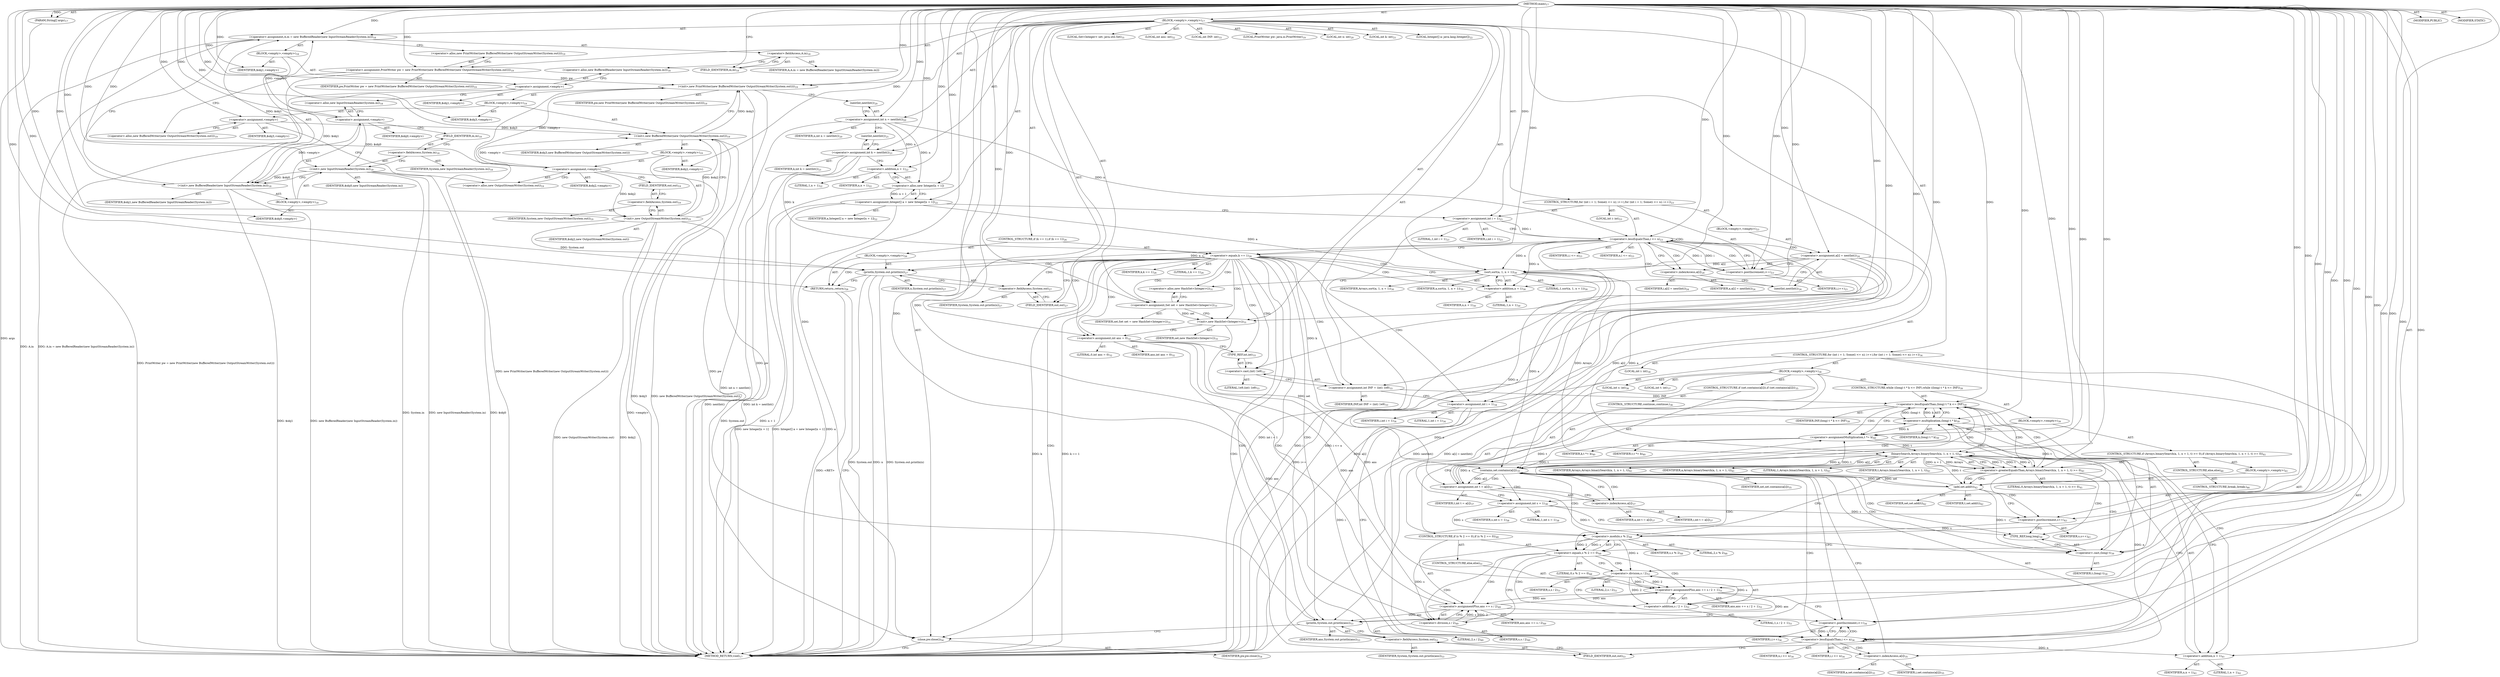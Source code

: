 digraph "main" {  
"25" [label = <(METHOD,main)<SUB>17</SUB>> ]
"26" [label = <(PARAM,String[] args)<SUB>17</SUB>> ]
"27" [label = <(BLOCK,&lt;empty&gt;,&lt;empty&gt;)<SUB>17</SUB>> ]
"28" [label = <(&lt;operator&gt;.assignment,A.in = new BufferedReader(new InputStreamReader(System.in)))<SUB>18</SUB>> ]
"29" [label = <(&lt;operator&gt;.fieldAccess,A.in)<SUB>18</SUB>> ]
"30" [label = <(IDENTIFIER,A,A.in = new BufferedReader(new InputStreamReader(System.in)))> ]
"31" [label = <(FIELD_IDENTIFIER,in,in)<SUB>18</SUB>> ]
"32" [label = <(BLOCK,&lt;empty&gt;,&lt;empty&gt;)<SUB>18</SUB>> ]
"33" [label = <(&lt;operator&gt;.assignment,&lt;empty&gt;)> ]
"34" [label = <(IDENTIFIER,$obj1,&lt;empty&gt;)> ]
"35" [label = <(&lt;operator&gt;.alloc,new BufferedReader(new InputStreamReader(System.in)))<SUB>18</SUB>> ]
"36" [label = <(&lt;init&gt;,new BufferedReader(new InputStreamReader(System.in)))<SUB>18</SUB>> ]
"37" [label = <(IDENTIFIER,$obj1,new BufferedReader(new InputStreamReader(System.in)))> ]
"38" [label = <(BLOCK,&lt;empty&gt;,&lt;empty&gt;)<SUB>18</SUB>> ]
"39" [label = <(&lt;operator&gt;.assignment,&lt;empty&gt;)> ]
"40" [label = <(IDENTIFIER,$obj0,&lt;empty&gt;)> ]
"41" [label = <(&lt;operator&gt;.alloc,new InputStreamReader(System.in))<SUB>18</SUB>> ]
"42" [label = <(&lt;init&gt;,new InputStreamReader(System.in))<SUB>18</SUB>> ]
"43" [label = <(IDENTIFIER,$obj0,new InputStreamReader(System.in))> ]
"44" [label = <(&lt;operator&gt;.fieldAccess,System.in)<SUB>18</SUB>> ]
"45" [label = <(IDENTIFIER,System,new InputStreamReader(System.in))<SUB>18</SUB>> ]
"46" [label = <(FIELD_IDENTIFIER,in,in)<SUB>18</SUB>> ]
"47" [label = <(IDENTIFIER,$obj0,&lt;empty&gt;)> ]
"48" [label = <(IDENTIFIER,$obj1,&lt;empty&gt;)> ]
"4" [label = <(LOCAL,PrintWriter pw: java.io.PrintWriter)<SUB>19</SUB>> ]
"49" [label = <(&lt;operator&gt;.assignment,PrintWriter pw = new PrintWriter(new BufferedWriter(new OutputStreamWriter(System.out))))<SUB>19</SUB>> ]
"50" [label = <(IDENTIFIER,pw,PrintWriter pw = new PrintWriter(new BufferedWriter(new OutputStreamWriter(System.out))))<SUB>19</SUB>> ]
"51" [label = <(&lt;operator&gt;.alloc,new PrintWriter(new BufferedWriter(new OutputStreamWriter(System.out))))<SUB>19</SUB>> ]
"52" [label = <(&lt;init&gt;,new PrintWriter(new BufferedWriter(new OutputStreamWriter(System.out))))<SUB>19</SUB>> ]
"3" [label = <(IDENTIFIER,pw,new PrintWriter(new BufferedWriter(new OutputStreamWriter(System.out))))<SUB>19</SUB>> ]
"53" [label = <(BLOCK,&lt;empty&gt;,&lt;empty&gt;)<SUB>19</SUB>> ]
"54" [label = <(&lt;operator&gt;.assignment,&lt;empty&gt;)> ]
"55" [label = <(IDENTIFIER,$obj3,&lt;empty&gt;)> ]
"56" [label = <(&lt;operator&gt;.alloc,new BufferedWriter(new OutputStreamWriter(System.out)))<SUB>19</SUB>> ]
"57" [label = <(&lt;init&gt;,new BufferedWriter(new OutputStreamWriter(System.out)))<SUB>19</SUB>> ]
"58" [label = <(IDENTIFIER,$obj3,new BufferedWriter(new OutputStreamWriter(System.out)))> ]
"59" [label = <(BLOCK,&lt;empty&gt;,&lt;empty&gt;)<SUB>19</SUB>> ]
"60" [label = <(&lt;operator&gt;.assignment,&lt;empty&gt;)> ]
"61" [label = <(IDENTIFIER,$obj2,&lt;empty&gt;)> ]
"62" [label = <(&lt;operator&gt;.alloc,new OutputStreamWriter(System.out))<SUB>19</SUB>> ]
"63" [label = <(&lt;init&gt;,new OutputStreamWriter(System.out))<SUB>19</SUB>> ]
"64" [label = <(IDENTIFIER,$obj2,new OutputStreamWriter(System.out))> ]
"65" [label = <(&lt;operator&gt;.fieldAccess,System.out)<SUB>19</SUB>> ]
"66" [label = <(IDENTIFIER,System,new OutputStreamWriter(System.out))<SUB>19</SUB>> ]
"67" [label = <(FIELD_IDENTIFIER,out,out)<SUB>19</SUB>> ]
"68" [label = <(IDENTIFIER,$obj2,&lt;empty&gt;)> ]
"69" [label = <(IDENTIFIER,$obj3,&lt;empty&gt;)> ]
"70" [label = <(LOCAL,int n: int)<SUB>20</SUB>> ]
"71" [label = <(&lt;operator&gt;.assignment,int n = nextInt())<SUB>20</SUB>> ]
"72" [label = <(IDENTIFIER,n,int n = nextInt())<SUB>20</SUB>> ]
"73" [label = <(nextInt,nextInt())<SUB>20</SUB>> ]
"74" [label = <(LOCAL,int k: int)<SUB>21</SUB>> ]
"75" [label = <(&lt;operator&gt;.assignment,int k = nextInt())<SUB>21</SUB>> ]
"76" [label = <(IDENTIFIER,k,int k = nextInt())<SUB>21</SUB>> ]
"77" [label = <(nextInt,nextInt())<SUB>21</SUB>> ]
"78" [label = <(LOCAL,Integer[] a: java.lang.Integer[])<SUB>22</SUB>> ]
"79" [label = <(&lt;operator&gt;.assignment,Integer[] a = new Integer[n + 1])<SUB>22</SUB>> ]
"80" [label = <(IDENTIFIER,a,Integer[] a = new Integer[n + 1])<SUB>22</SUB>> ]
"81" [label = <(&lt;operator&gt;.alloc,new Integer[n + 1])> ]
"82" [label = <(&lt;operator&gt;.addition,n + 1)<SUB>22</SUB>> ]
"83" [label = <(IDENTIFIER,n,n + 1)<SUB>22</SUB>> ]
"84" [label = <(LITERAL,1,n + 1)<SUB>22</SUB>> ]
"85" [label = <(CONTROL_STRUCTURE,for (int i = 1; Some(i &lt;= n); i++),for (int i = 1; Some(i &lt;= n); i++))<SUB>23</SUB>> ]
"86" [label = <(LOCAL,int i: int)<SUB>23</SUB>> ]
"87" [label = <(&lt;operator&gt;.assignment,int i = 1)<SUB>23</SUB>> ]
"88" [label = <(IDENTIFIER,i,int i = 1)<SUB>23</SUB>> ]
"89" [label = <(LITERAL,1,int i = 1)<SUB>23</SUB>> ]
"90" [label = <(&lt;operator&gt;.lessEqualsThan,i &lt;= n)<SUB>23</SUB>> ]
"91" [label = <(IDENTIFIER,i,i &lt;= n)<SUB>23</SUB>> ]
"92" [label = <(IDENTIFIER,n,i &lt;= n)<SUB>23</SUB>> ]
"93" [label = <(&lt;operator&gt;.postIncrement,i++)<SUB>23</SUB>> ]
"94" [label = <(IDENTIFIER,i,i++)<SUB>23</SUB>> ]
"95" [label = <(BLOCK,&lt;empty&gt;,&lt;empty&gt;)<SUB>23</SUB>> ]
"96" [label = <(&lt;operator&gt;.assignment,a[i] = nextInt())<SUB>24</SUB>> ]
"97" [label = <(&lt;operator&gt;.indexAccess,a[i])<SUB>24</SUB>> ]
"98" [label = <(IDENTIFIER,a,a[i] = nextInt())<SUB>24</SUB>> ]
"99" [label = <(IDENTIFIER,i,a[i] = nextInt())<SUB>24</SUB>> ]
"100" [label = <(nextInt,nextInt())<SUB>24</SUB>> ]
"101" [label = <(CONTROL_STRUCTURE,if (k == 1),if (k == 1))<SUB>26</SUB>> ]
"102" [label = <(&lt;operator&gt;.equals,k == 1)<SUB>26</SUB>> ]
"103" [label = <(IDENTIFIER,k,k == 1)<SUB>26</SUB>> ]
"104" [label = <(LITERAL,1,k == 1)<SUB>26</SUB>> ]
"105" [label = <(BLOCK,&lt;empty&gt;,&lt;empty&gt;)<SUB>26</SUB>> ]
"106" [label = <(println,System.out.println(n))<SUB>27</SUB>> ]
"107" [label = <(&lt;operator&gt;.fieldAccess,System.out)<SUB>27</SUB>> ]
"108" [label = <(IDENTIFIER,System,System.out.println(n))<SUB>27</SUB>> ]
"109" [label = <(FIELD_IDENTIFIER,out,out)<SUB>27</SUB>> ]
"110" [label = <(IDENTIFIER,n,System.out.println(n))<SUB>27</SUB>> ]
"111" [label = <(RETURN,return;,return;)<SUB>28</SUB>> ]
"112" [label = <(sort,sort(a, 1, n + 1))<SUB>30</SUB>> ]
"113" [label = <(IDENTIFIER,Arrays,sort(a, 1, n + 1))<SUB>30</SUB>> ]
"114" [label = <(IDENTIFIER,a,sort(a, 1, n + 1))<SUB>30</SUB>> ]
"115" [label = <(LITERAL,1,sort(a, 1, n + 1))<SUB>30</SUB>> ]
"116" [label = <(&lt;operator&gt;.addition,n + 1)<SUB>30</SUB>> ]
"117" [label = <(IDENTIFIER,n,n + 1)<SUB>30</SUB>> ]
"118" [label = <(LITERAL,1,n + 1)<SUB>30</SUB>> ]
"6" [label = <(LOCAL,Set&lt;Integer&gt; set: java.util.Set)<SUB>31</SUB>> ]
"119" [label = <(&lt;operator&gt;.assignment,Set set = new HashSet&lt;Integer&gt;())<SUB>31</SUB>> ]
"120" [label = <(IDENTIFIER,set,Set set = new HashSet&lt;Integer&gt;())<SUB>31</SUB>> ]
"121" [label = <(&lt;operator&gt;.alloc,new HashSet&lt;Integer&gt;())<SUB>31</SUB>> ]
"122" [label = <(&lt;init&gt;,new HashSet&lt;Integer&gt;())<SUB>31</SUB>> ]
"5" [label = <(IDENTIFIER,set,new HashSet&lt;Integer&gt;())<SUB>31</SUB>> ]
"123" [label = <(LOCAL,int ans: int)<SUB>32</SUB>> ]
"124" [label = <(&lt;operator&gt;.assignment,int ans = 0)<SUB>32</SUB>> ]
"125" [label = <(IDENTIFIER,ans,int ans = 0)<SUB>32</SUB>> ]
"126" [label = <(LITERAL,0,int ans = 0)<SUB>32</SUB>> ]
"127" [label = <(LOCAL,int INF: int)<SUB>33</SUB>> ]
"128" [label = <(&lt;operator&gt;.assignment,int INF = (int) 1e9)<SUB>33</SUB>> ]
"129" [label = <(IDENTIFIER,INF,int INF = (int) 1e9)<SUB>33</SUB>> ]
"130" [label = <(&lt;operator&gt;.cast,(int) 1e9)<SUB>33</SUB>> ]
"131" [label = <(TYPE_REF,int,int)<SUB>33</SUB>> ]
"132" [label = <(LITERAL,1e9,(int) 1e9)<SUB>33</SUB>> ]
"133" [label = <(CONTROL_STRUCTURE,for (int i = 1; Some(i &lt;= n); i++),for (int i = 1; Some(i &lt;= n); i++))<SUB>34</SUB>> ]
"134" [label = <(LOCAL,int i: int)<SUB>34</SUB>> ]
"135" [label = <(&lt;operator&gt;.assignment,int i = 1)<SUB>34</SUB>> ]
"136" [label = <(IDENTIFIER,i,int i = 1)<SUB>34</SUB>> ]
"137" [label = <(LITERAL,1,int i = 1)<SUB>34</SUB>> ]
"138" [label = <(&lt;operator&gt;.lessEqualsThan,i &lt;= n)<SUB>34</SUB>> ]
"139" [label = <(IDENTIFIER,i,i &lt;= n)<SUB>34</SUB>> ]
"140" [label = <(IDENTIFIER,n,i &lt;= n)<SUB>34</SUB>> ]
"141" [label = <(&lt;operator&gt;.postIncrement,i++)<SUB>34</SUB>> ]
"142" [label = <(IDENTIFIER,i,i++)<SUB>34</SUB>> ]
"143" [label = <(BLOCK,&lt;empty&gt;,&lt;empty&gt;)<SUB>34</SUB>> ]
"144" [label = <(CONTROL_STRUCTURE,if (set.contains(a[i])),if (set.contains(a[i])))<SUB>35</SUB>> ]
"145" [label = <(contains,set.contains(a[i]))<SUB>35</SUB>> ]
"146" [label = <(IDENTIFIER,set,set.contains(a[i]))<SUB>35</SUB>> ]
"147" [label = <(&lt;operator&gt;.indexAccess,a[i])<SUB>35</SUB>> ]
"148" [label = <(IDENTIFIER,a,set.contains(a[i]))<SUB>35</SUB>> ]
"149" [label = <(IDENTIFIER,i,set.contains(a[i]))<SUB>35</SUB>> ]
"150" [label = <(CONTROL_STRUCTURE,continue;,continue;)<SUB>36</SUB>> ]
"151" [label = <(LOCAL,int t: int)<SUB>37</SUB>> ]
"152" [label = <(&lt;operator&gt;.assignment,int t = a[i])<SUB>37</SUB>> ]
"153" [label = <(IDENTIFIER,t,int t = a[i])<SUB>37</SUB>> ]
"154" [label = <(&lt;operator&gt;.indexAccess,a[i])<SUB>37</SUB>> ]
"155" [label = <(IDENTIFIER,a,int t = a[i])<SUB>37</SUB>> ]
"156" [label = <(IDENTIFIER,i,int t = a[i])<SUB>37</SUB>> ]
"157" [label = <(LOCAL,int s: int)<SUB>38</SUB>> ]
"158" [label = <(&lt;operator&gt;.assignment,int s = 1)<SUB>38</SUB>> ]
"159" [label = <(IDENTIFIER,s,int s = 1)<SUB>38</SUB>> ]
"160" [label = <(LITERAL,1,int s = 1)<SUB>38</SUB>> ]
"161" [label = <(CONTROL_STRUCTURE,while ((long) t * k &lt;= INF),while ((long) t * k &lt;= INF))<SUB>39</SUB>> ]
"162" [label = <(&lt;operator&gt;.lessEqualsThan,(long) t * k &lt;= INF)<SUB>39</SUB>> ]
"163" [label = <(&lt;operator&gt;.multiplication,(long) t * k)<SUB>39</SUB>> ]
"164" [label = <(&lt;operator&gt;.cast,(long) t)<SUB>39</SUB>> ]
"165" [label = <(TYPE_REF,long,long)<SUB>39</SUB>> ]
"166" [label = <(IDENTIFIER,t,(long) t)<SUB>39</SUB>> ]
"167" [label = <(IDENTIFIER,k,(long) t * k)<SUB>39</SUB>> ]
"168" [label = <(IDENTIFIER,INF,(long) t * k &lt;= INF)<SUB>39</SUB>> ]
"169" [label = <(BLOCK,&lt;empty&gt;,&lt;empty&gt;)<SUB>39</SUB>> ]
"170" [label = <(&lt;operator&gt;.assignmentMultiplication,t *= k)<SUB>40</SUB>> ]
"171" [label = <(IDENTIFIER,t,t *= k)<SUB>40</SUB>> ]
"172" [label = <(IDENTIFIER,k,t *= k)<SUB>40</SUB>> ]
"173" [label = <(CONTROL_STRUCTURE,if (Arrays.binarySearch(a, 1, n + 1, t) &gt;= 0),if (Arrays.binarySearch(a, 1, n + 1, t) &gt;= 0))<SUB>41</SUB>> ]
"174" [label = <(&lt;operator&gt;.greaterEqualsThan,Arrays.binarySearch(a, 1, n + 1, t) &gt;= 0)<SUB>41</SUB>> ]
"175" [label = <(binarySearch,Arrays.binarySearch(a, 1, n + 1, t))<SUB>41</SUB>> ]
"176" [label = <(IDENTIFIER,Arrays,Arrays.binarySearch(a, 1, n + 1, t))<SUB>41</SUB>> ]
"177" [label = <(IDENTIFIER,a,Arrays.binarySearch(a, 1, n + 1, t))<SUB>41</SUB>> ]
"178" [label = <(LITERAL,1,Arrays.binarySearch(a, 1, n + 1, t))<SUB>41</SUB>> ]
"179" [label = <(&lt;operator&gt;.addition,n + 1)<SUB>41</SUB>> ]
"180" [label = <(IDENTIFIER,n,n + 1)<SUB>41</SUB>> ]
"181" [label = <(LITERAL,1,n + 1)<SUB>41</SUB>> ]
"182" [label = <(IDENTIFIER,t,Arrays.binarySearch(a, 1, n + 1, t))<SUB>41</SUB>> ]
"183" [label = <(LITERAL,0,Arrays.binarySearch(a, 1, n + 1, t) &gt;= 0)<SUB>41</SUB>> ]
"184" [label = <(BLOCK,&lt;empty&gt;,&lt;empty&gt;)<SUB>41</SUB>> ]
"185" [label = <(add,set.add(t))<SUB>42</SUB>> ]
"186" [label = <(IDENTIFIER,set,set.add(t))<SUB>42</SUB>> ]
"187" [label = <(IDENTIFIER,t,set.add(t))<SUB>42</SUB>> ]
"188" [label = <(&lt;operator&gt;.postIncrement,s++)<SUB>43</SUB>> ]
"189" [label = <(IDENTIFIER,s,s++)<SUB>43</SUB>> ]
"190" [label = <(CONTROL_STRUCTURE,else,else)<SUB>46</SUB>> ]
"191" [label = <(CONTROL_STRUCTURE,break;,break;)<SUB>46</SUB>> ]
"192" [label = <(CONTROL_STRUCTURE,if (s % 2 == 0),if (s % 2 == 0))<SUB>48</SUB>> ]
"193" [label = <(&lt;operator&gt;.equals,s % 2 == 0)<SUB>48</SUB>> ]
"194" [label = <(&lt;operator&gt;.modulo,s % 2)<SUB>48</SUB>> ]
"195" [label = <(IDENTIFIER,s,s % 2)<SUB>48</SUB>> ]
"196" [label = <(LITERAL,2,s % 2)<SUB>48</SUB>> ]
"197" [label = <(LITERAL,0,s % 2 == 0)<SUB>48</SUB>> ]
"198" [label = <(&lt;operator&gt;.assignmentPlus,ans += s / 2)<SUB>49</SUB>> ]
"199" [label = <(IDENTIFIER,ans,ans += s / 2)<SUB>49</SUB>> ]
"200" [label = <(&lt;operator&gt;.division,s / 2)<SUB>49</SUB>> ]
"201" [label = <(IDENTIFIER,s,s / 2)<SUB>49</SUB>> ]
"202" [label = <(LITERAL,2,s / 2)<SUB>49</SUB>> ]
"203" [label = <(CONTROL_STRUCTURE,else,else)<SUB>51</SUB>> ]
"204" [label = <(&lt;operator&gt;.assignmentPlus,ans += s / 2 + 1)<SUB>51</SUB>> ]
"205" [label = <(IDENTIFIER,ans,ans += s / 2 + 1)<SUB>51</SUB>> ]
"206" [label = <(&lt;operator&gt;.addition,s / 2 + 1)<SUB>51</SUB>> ]
"207" [label = <(&lt;operator&gt;.division,s / 2)<SUB>51</SUB>> ]
"208" [label = <(IDENTIFIER,s,s / 2)<SUB>51</SUB>> ]
"209" [label = <(LITERAL,2,s / 2)<SUB>51</SUB>> ]
"210" [label = <(LITERAL,1,s / 2 + 1)<SUB>51</SUB>> ]
"211" [label = <(println,System.out.println(ans))<SUB>53</SUB>> ]
"212" [label = <(&lt;operator&gt;.fieldAccess,System.out)<SUB>53</SUB>> ]
"213" [label = <(IDENTIFIER,System,System.out.println(ans))<SUB>53</SUB>> ]
"214" [label = <(FIELD_IDENTIFIER,out,out)<SUB>53</SUB>> ]
"215" [label = <(IDENTIFIER,ans,System.out.println(ans))<SUB>53</SUB>> ]
"216" [label = <(close,pw.close())<SUB>54</SUB>> ]
"217" [label = <(IDENTIFIER,pw,pw.close())<SUB>54</SUB>> ]
"218" [label = <(MODIFIER,PUBLIC)> ]
"219" [label = <(MODIFIER,STATIC)> ]
"220" [label = <(METHOD_RETURN,void)<SUB>17</SUB>> ]
  "25" -> "26"  [ label = "AST: "] 
  "25" -> "27"  [ label = "AST: "] 
  "25" -> "218"  [ label = "AST: "] 
  "25" -> "219"  [ label = "AST: "] 
  "25" -> "220"  [ label = "AST: "] 
  "27" -> "28"  [ label = "AST: "] 
  "27" -> "4"  [ label = "AST: "] 
  "27" -> "49"  [ label = "AST: "] 
  "27" -> "52"  [ label = "AST: "] 
  "27" -> "70"  [ label = "AST: "] 
  "27" -> "71"  [ label = "AST: "] 
  "27" -> "74"  [ label = "AST: "] 
  "27" -> "75"  [ label = "AST: "] 
  "27" -> "78"  [ label = "AST: "] 
  "27" -> "79"  [ label = "AST: "] 
  "27" -> "85"  [ label = "AST: "] 
  "27" -> "101"  [ label = "AST: "] 
  "27" -> "112"  [ label = "AST: "] 
  "27" -> "6"  [ label = "AST: "] 
  "27" -> "119"  [ label = "AST: "] 
  "27" -> "122"  [ label = "AST: "] 
  "27" -> "123"  [ label = "AST: "] 
  "27" -> "124"  [ label = "AST: "] 
  "27" -> "127"  [ label = "AST: "] 
  "27" -> "128"  [ label = "AST: "] 
  "27" -> "133"  [ label = "AST: "] 
  "27" -> "211"  [ label = "AST: "] 
  "27" -> "216"  [ label = "AST: "] 
  "28" -> "29"  [ label = "AST: "] 
  "28" -> "32"  [ label = "AST: "] 
  "29" -> "30"  [ label = "AST: "] 
  "29" -> "31"  [ label = "AST: "] 
  "32" -> "33"  [ label = "AST: "] 
  "32" -> "36"  [ label = "AST: "] 
  "32" -> "48"  [ label = "AST: "] 
  "33" -> "34"  [ label = "AST: "] 
  "33" -> "35"  [ label = "AST: "] 
  "36" -> "37"  [ label = "AST: "] 
  "36" -> "38"  [ label = "AST: "] 
  "38" -> "39"  [ label = "AST: "] 
  "38" -> "42"  [ label = "AST: "] 
  "38" -> "47"  [ label = "AST: "] 
  "39" -> "40"  [ label = "AST: "] 
  "39" -> "41"  [ label = "AST: "] 
  "42" -> "43"  [ label = "AST: "] 
  "42" -> "44"  [ label = "AST: "] 
  "44" -> "45"  [ label = "AST: "] 
  "44" -> "46"  [ label = "AST: "] 
  "49" -> "50"  [ label = "AST: "] 
  "49" -> "51"  [ label = "AST: "] 
  "52" -> "3"  [ label = "AST: "] 
  "52" -> "53"  [ label = "AST: "] 
  "53" -> "54"  [ label = "AST: "] 
  "53" -> "57"  [ label = "AST: "] 
  "53" -> "69"  [ label = "AST: "] 
  "54" -> "55"  [ label = "AST: "] 
  "54" -> "56"  [ label = "AST: "] 
  "57" -> "58"  [ label = "AST: "] 
  "57" -> "59"  [ label = "AST: "] 
  "59" -> "60"  [ label = "AST: "] 
  "59" -> "63"  [ label = "AST: "] 
  "59" -> "68"  [ label = "AST: "] 
  "60" -> "61"  [ label = "AST: "] 
  "60" -> "62"  [ label = "AST: "] 
  "63" -> "64"  [ label = "AST: "] 
  "63" -> "65"  [ label = "AST: "] 
  "65" -> "66"  [ label = "AST: "] 
  "65" -> "67"  [ label = "AST: "] 
  "71" -> "72"  [ label = "AST: "] 
  "71" -> "73"  [ label = "AST: "] 
  "75" -> "76"  [ label = "AST: "] 
  "75" -> "77"  [ label = "AST: "] 
  "79" -> "80"  [ label = "AST: "] 
  "79" -> "81"  [ label = "AST: "] 
  "81" -> "82"  [ label = "AST: "] 
  "82" -> "83"  [ label = "AST: "] 
  "82" -> "84"  [ label = "AST: "] 
  "85" -> "86"  [ label = "AST: "] 
  "85" -> "87"  [ label = "AST: "] 
  "85" -> "90"  [ label = "AST: "] 
  "85" -> "93"  [ label = "AST: "] 
  "85" -> "95"  [ label = "AST: "] 
  "87" -> "88"  [ label = "AST: "] 
  "87" -> "89"  [ label = "AST: "] 
  "90" -> "91"  [ label = "AST: "] 
  "90" -> "92"  [ label = "AST: "] 
  "93" -> "94"  [ label = "AST: "] 
  "95" -> "96"  [ label = "AST: "] 
  "96" -> "97"  [ label = "AST: "] 
  "96" -> "100"  [ label = "AST: "] 
  "97" -> "98"  [ label = "AST: "] 
  "97" -> "99"  [ label = "AST: "] 
  "101" -> "102"  [ label = "AST: "] 
  "101" -> "105"  [ label = "AST: "] 
  "102" -> "103"  [ label = "AST: "] 
  "102" -> "104"  [ label = "AST: "] 
  "105" -> "106"  [ label = "AST: "] 
  "105" -> "111"  [ label = "AST: "] 
  "106" -> "107"  [ label = "AST: "] 
  "106" -> "110"  [ label = "AST: "] 
  "107" -> "108"  [ label = "AST: "] 
  "107" -> "109"  [ label = "AST: "] 
  "112" -> "113"  [ label = "AST: "] 
  "112" -> "114"  [ label = "AST: "] 
  "112" -> "115"  [ label = "AST: "] 
  "112" -> "116"  [ label = "AST: "] 
  "116" -> "117"  [ label = "AST: "] 
  "116" -> "118"  [ label = "AST: "] 
  "119" -> "120"  [ label = "AST: "] 
  "119" -> "121"  [ label = "AST: "] 
  "122" -> "5"  [ label = "AST: "] 
  "124" -> "125"  [ label = "AST: "] 
  "124" -> "126"  [ label = "AST: "] 
  "128" -> "129"  [ label = "AST: "] 
  "128" -> "130"  [ label = "AST: "] 
  "130" -> "131"  [ label = "AST: "] 
  "130" -> "132"  [ label = "AST: "] 
  "133" -> "134"  [ label = "AST: "] 
  "133" -> "135"  [ label = "AST: "] 
  "133" -> "138"  [ label = "AST: "] 
  "133" -> "141"  [ label = "AST: "] 
  "133" -> "143"  [ label = "AST: "] 
  "135" -> "136"  [ label = "AST: "] 
  "135" -> "137"  [ label = "AST: "] 
  "138" -> "139"  [ label = "AST: "] 
  "138" -> "140"  [ label = "AST: "] 
  "141" -> "142"  [ label = "AST: "] 
  "143" -> "144"  [ label = "AST: "] 
  "143" -> "151"  [ label = "AST: "] 
  "143" -> "152"  [ label = "AST: "] 
  "143" -> "157"  [ label = "AST: "] 
  "143" -> "158"  [ label = "AST: "] 
  "143" -> "161"  [ label = "AST: "] 
  "143" -> "192"  [ label = "AST: "] 
  "144" -> "145"  [ label = "AST: "] 
  "144" -> "150"  [ label = "AST: "] 
  "145" -> "146"  [ label = "AST: "] 
  "145" -> "147"  [ label = "AST: "] 
  "147" -> "148"  [ label = "AST: "] 
  "147" -> "149"  [ label = "AST: "] 
  "152" -> "153"  [ label = "AST: "] 
  "152" -> "154"  [ label = "AST: "] 
  "154" -> "155"  [ label = "AST: "] 
  "154" -> "156"  [ label = "AST: "] 
  "158" -> "159"  [ label = "AST: "] 
  "158" -> "160"  [ label = "AST: "] 
  "161" -> "162"  [ label = "AST: "] 
  "161" -> "169"  [ label = "AST: "] 
  "162" -> "163"  [ label = "AST: "] 
  "162" -> "168"  [ label = "AST: "] 
  "163" -> "164"  [ label = "AST: "] 
  "163" -> "167"  [ label = "AST: "] 
  "164" -> "165"  [ label = "AST: "] 
  "164" -> "166"  [ label = "AST: "] 
  "169" -> "170"  [ label = "AST: "] 
  "169" -> "173"  [ label = "AST: "] 
  "170" -> "171"  [ label = "AST: "] 
  "170" -> "172"  [ label = "AST: "] 
  "173" -> "174"  [ label = "AST: "] 
  "173" -> "184"  [ label = "AST: "] 
  "173" -> "190"  [ label = "AST: "] 
  "174" -> "175"  [ label = "AST: "] 
  "174" -> "183"  [ label = "AST: "] 
  "175" -> "176"  [ label = "AST: "] 
  "175" -> "177"  [ label = "AST: "] 
  "175" -> "178"  [ label = "AST: "] 
  "175" -> "179"  [ label = "AST: "] 
  "175" -> "182"  [ label = "AST: "] 
  "179" -> "180"  [ label = "AST: "] 
  "179" -> "181"  [ label = "AST: "] 
  "184" -> "185"  [ label = "AST: "] 
  "184" -> "188"  [ label = "AST: "] 
  "185" -> "186"  [ label = "AST: "] 
  "185" -> "187"  [ label = "AST: "] 
  "188" -> "189"  [ label = "AST: "] 
  "190" -> "191"  [ label = "AST: "] 
  "192" -> "193"  [ label = "AST: "] 
  "192" -> "198"  [ label = "AST: "] 
  "192" -> "203"  [ label = "AST: "] 
  "193" -> "194"  [ label = "AST: "] 
  "193" -> "197"  [ label = "AST: "] 
  "194" -> "195"  [ label = "AST: "] 
  "194" -> "196"  [ label = "AST: "] 
  "198" -> "199"  [ label = "AST: "] 
  "198" -> "200"  [ label = "AST: "] 
  "200" -> "201"  [ label = "AST: "] 
  "200" -> "202"  [ label = "AST: "] 
  "203" -> "204"  [ label = "AST: "] 
  "204" -> "205"  [ label = "AST: "] 
  "204" -> "206"  [ label = "AST: "] 
  "206" -> "207"  [ label = "AST: "] 
  "206" -> "210"  [ label = "AST: "] 
  "207" -> "208"  [ label = "AST: "] 
  "207" -> "209"  [ label = "AST: "] 
  "211" -> "212"  [ label = "AST: "] 
  "211" -> "215"  [ label = "AST: "] 
  "212" -> "213"  [ label = "AST: "] 
  "212" -> "214"  [ label = "AST: "] 
  "216" -> "217"  [ label = "AST: "] 
  "28" -> "51"  [ label = "CFG: "] 
  "49" -> "56"  [ label = "CFG: "] 
  "52" -> "73"  [ label = "CFG: "] 
  "71" -> "77"  [ label = "CFG: "] 
  "75" -> "82"  [ label = "CFG: "] 
  "79" -> "87"  [ label = "CFG: "] 
  "112" -> "121"  [ label = "CFG: "] 
  "119" -> "122"  [ label = "CFG: "] 
  "122" -> "124"  [ label = "CFG: "] 
  "124" -> "131"  [ label = "CFG: "] 
  "128" -> "135"  [ label = "CFG: "] 
  "211" -> "216"  [ label = "CFG: "] 
  "216" -> "220"  [ label = "CFG: "] 
  "29" -> "35"  [ label = "CFG: "] 
  "51" -> "49"  [ label = "CFG: "] 
  "73" -> "71"  [ label = "CFG: "] 
  "77" -> "75"  [ label = "CFG: "] 
  "81" -> "79"  [ label = "CFG: "] 
  "87" -> "90"  [ label = "CFG: "] 
  "90" -> "97"  [ label = "CFG: "] 
  "90" -> "102"  [ label = "CFG: "] 
  "93" -> "90"  [ label = "CFG: "] 
  "102" -> "109"  [ label = "CFG: "] 
  "102" -> "116"  [ label = "CFG: "] 
  "116" -> "112"  [ label = "CFG: "] 
  "121" -> "119"  [ label = "CFG: "] 
  "130" -> "128"  [ label = "CFG: "] 
  "135" -> "138"  [ label = "CFG: "] 
  "138" -> "147"  [ label = "CFG: "] 
  "138" -> "214"  [ label = "CFG: "] 
  "141" -> "138"  [ label = "CFG: "] 
  "212" -> "211"  [ label = "CFG: "] 
  "31" -> "29"  [ label = "CFG: "] 
  "33" -> "41"  [ label = "CFG: "] 
  "36" -> "28"  [ label = "CFG: "] 
  "54" -> "62"  [ label = "CFG: "] 
  "57" -> "52"  [ label = "CFG: "] 
  "82" -> "81"  [ label = "CFG: "] 
  "96" -> "93"  [ label = "CFG: "] 
  "106" -> "111"  [ label = "CFG: "] 
  "111" -> "220"  [ label = "CFG: "] 
  "131" -> "130"  [ label = "CFG: "] 
  "152" -> "158"  [ label = "CFG: "] 
  "158" -> "165"  [ label = "CFG: "] 
  "214" -> "212"  [ label = "CFG: "] 
  "35" -> "33"  [ label = "CFG: "] 
  "56" -> "54"  [ label = "CFG: "] 
  "97" -> "100"  [ label = "CFG: "] 
  "100" -> "96"  [ label = "CFG: "] 
  "107" -> "106"  [ label = "CFG: "] 
  "145" -> "141"  [ label = "CFG: "] 
  "145" -> "154"  [ label = "CFG: "] 
  "154" -> "152"  [ label = "CFG: "] 
  "162" -> "170"  [ label = "CFG: "] 
  "162" -> "194"  [ label = "CFG: "] 
  "193" -> "200"  [ label = "CFG: "] 
  "193" -> "207"  [ label = "CFG: "] 
  "198" -> "141"  [ label = "CFG: "] 
  "39" -> "46"  [ label = "CFG: "] 
  "42" -> "36"  [ label = "CFG: "] 
  "60" -> "67"  [ label = "CFG: "] 
  "63" -> "57"  [ label = "CFG: "] 
  "109" -> "107"  [ label = "CFG: "] 
  "147" -> "145"  [ label = "CFG: "] 
  "163" -> "162"  [ label = "CFG: "] 
  "170" -> "179"  [ label = "CFG: "] 
  "194" -> "193"  [ label = "CFG: "] 
  "200" -> "198"  [ label = "CFG: "] 
  "204" -> "141"  [ label = "CFG: "] 
  "41" -> "39"  [ label = "CFG: "] 
  "44" -> "42"  [ label = "CFG: "] 
  "62" -> "60"  [ label = "CFG: "] 
  "65" -> "63"  [ label = "CFG: "] 
  "164" -> "163"  [ label = "CFG: "] 
  "174" -> "185"  [ label = "CFG: "] 
  "174" -> "194"  [ label = "CFG: "] 
  "206" -> "204"  [ label = "CFG: "] 
  "46" -> "44"  [ label = "CFG: "] 
  "67" -> "65"  [ label = "CFG: "] 
  "165" -> "164"  [ label = "CFG: "] 
  "175" -> "174"  [ label = "CFG: "] 
  "185" -> "188"  [ label = "CFG: "] 
  "188" -> "165"  [ label = "CFG: "] 
  "207" -> "206"  [ label = "CFG: "] 
  "179" -> "175"  [ label = "CFG: "] 
  "25" -> "31"  [ label = "CFG: "] 
  "111" -> "220"  [ label = "DDG: &lt;RET&gt;"] 
  "26" -> "220"  [ label = "DDG: args"] 
  "28" -> "220"  [ label = "DDG: A.in"] 
  "36" -> "220"  [ label = "DDG: $obj1"] 
  "42" -> "220"  [ label = "DDG: $obj0"] 
  "42" -> "220"  [ label = "DDG: System.in"] 
  "42" -> "220"  [ label = "DDG: new InputStreamReader(System.in)"] 
  "36" -> "220"  [ label = "DDG: new BufferedReader(new InputStreamReader(System.in))"] 
  "28" -> "220"  [ label = "DDG: A.in = new BufferedReader(new InputStreamReader(System.in))"] 
  "49" -> "220"  [ label = "DDG: PrintWriter pw = new PrintWriter(new BufferedWriter(new OutputStreamWriter(System.out)))"] 
  "52" -> "220"  [ label = "DDG: pw"] 
  "57" -> "220"  [ label = "DDG: $obj3"] 
  "60" -> "220"  [ label = "DDG: &lt;empty&gt;"] 
  "63" -> "220"  [ label = "DDG: $obj2"] 
  "63" -> "220"  [ label = "DDG: new OutputStreamWriter(System.out)"] 
  "57" -> "220"  [ label = "DDG: new BufferedWriter(new OutputStreamWriter(System.out))"] 
  "52" -> "220"  [ label = "DDG: new PrintWriter(new BufferedWriter(new OutputStreamWriter(System.out)))"] 
  "71" -> "220"  [ label = "DDG: int n = nextInt()"] 
  "75" -> "220"  [ label = "DDG: nextInt()"] 
  "75" -> "220"  [ label = "DDG: int k = nextInt()"] 
  "79" -> "220"  [ label = "DDG: a"] 
  "81" -> "220"  [ label = "DDG: n + 1"] 
  "79" -> "220"  [ label = "DDG: new Integer[n + 1]"] 
  "79" -> "220"  [ label = "DDG: Integer[] a = new Integer[n + 1]"] 
  "87" -> "220"  [ label = "DDG: int i = 1"] 
  "90" -> "220"  [ label = "DDG: i"] 
  "90" -> "220"  [ label = "DDG: i &lt;= n"] 
  "102" -> "220"  [ label = "DDG: k"] 
  "102" -> "220"  [ label = "DDG: k == 1"] 
  "106" -> "220"  [ label = "DDG: System.out"] 
  "106" -> "220"  [ label = "DDG: n"] 
  "106" -> "220"  [ label = "DDG: System.out.println(n)"] 
  "96" -> "220"  [ label = "DDG: a[i]"] 
  "96" -> "220"  [ label = "DDG: nextInt()"] 
  "96" -> "220"  [ label = "DDG: a[i] = nextInt()"] 
  "93" -> "220"  [ label = "DDG: i++"] 
  "25" -> "26"  [ label = "DDG: "] 
  "39" -> "28"  [ label = "DDG: &lt;empty&gt;"] 
  "36" -> "28"  [ label = "DDG: $obj1"] 
  "25" -> "28"  [ label = "DDG: "] 
  "25" -> "49"  [ label = "DDG: "] 
  "25" -> "71"  [ label = "DDG: "] 
  "25" -> "75"  [ label = "DDG: "] 
  "81" -> "79"  [ label = "DDG: n + 1"] 
  "25" -> "119"  [ label = "DDG: "] 
  "25" -> "124"  [ label = "DDG: "] 
  "25" -> "128"  [ label = "DDG: "] 
  "49" -> "52"  [ label = "DDG: pw"] 
  "25" -> "52"  [ label = "DDG: "] 
  "60" -> "52"  [ label = "DDG: &lt;empty&gt;"] 
  "57" -> "52"  [ label = "DDG: $obj3"] 
  "25" -> "87"  [ label = "DDG: "] 
  "25" -> "112"  [ label = "DDG: "] 
  "79" -> "112"  [ label = "DDG: a"] 
  "96" -> "112"  [ label = "DDG: a[i]"] 
  "90" -> "112"  [ label = "DDG: n"] 
  "119" -> "122"  [ label = "DDG: set"] 
  "25" -> "122"  [ label = "DDG: "] 
  "25" -> "135"  [ label = "DDG: "] 
  "63" -> "211"  [ label = "DDG: System.out"] 
  "124" -> "211"  [ label = "DDG: ans"] 
  "204" -> "211"  [ label = "DDG: ans"] 
  "198" -> "211"  [ label = "DDG: ans"] 
  "25" -> "211"  [ label = "DDG: "] 
  "52" -> "216"  [ label = "DDG: pw"] 
  "25" -> "216"  [ label = "DDG: "] 
  "25" -> "33"  [ label = "DDG: "] 
  "25" -> "48"  [ label = "DDG: "] 
  "25" -> "54"  [ label = "DDG: "] 
  "25" -> "69"  [ label = "DDG: "] 
  "71" -> "81"  [ label = "DDG: n"] 
  "25" -> "81"  [ label = "DDG: "] 
  "87" -> "90"  [ label = "DDG: i"] 
  "93" -> "90"  [ label = "DDG: i"] 
  "25" -> "90"  [ label = "DDG: "] 
  "71" -> "90"  [ label = "DDG: n"] 
  "90" -> "93"  [ label = "DDG: i"] 
  "25" -> "93"  [ label = "DDG: "] 
  "25" -> "96"  [ label = "DDG: "] 
  "75" -> "102"  [ label = "DDG: k"] 
  "25" -> "102"  [ label = "DDG: "] 
  "25" -> "111"  [ label = "DDG: "] 
  "90" -> "116"  [ label = "DDG: n"] 
  "25" -> "116"  [ label = "DDG: "] 
  "25" -> "130"  [ label = "DDG: "] 
  "135" -> "138"  [ label = "DDG: i"] 
  "141" -> "138"  [ label = "DDG: i"] 
  "25" -> "138"  [ label = "DDG: "] 
  "90" -> "138"  [ label = "DDG: n"] 
  "138" -> "141"  [ label = "DDG: i"] 
  "25" -> "141"  [ label = "DDG: "] 
  "112" -> "152"  [ label = "DDG: a"] 
  "145" -> "152"  [ label = "DDG: a[i]"] 
  "175" -> "152"  [ label = "DDG: a"] 
  "25" -> "158"  [ label = "DDG: "] 
  "33" -> "36"  [ label = "DDG: $obj1"] 
  "25" -> "36"  [ label = "DDG: "] 
  "39" -> "36"  [ label = "DDG: &lt;empty&gt;"] 
  "42" -> "36"  [ label = "DDG: $obj0"] 
  "54" -> "57"  [ label = "DDG: $obj3"] 
  "25" -> "57"  [ label = "DDG: "] 
  "60" -> "57"  [ label = "DDG: &lt;empty&gt;"] 
  "63" -> "57"  [ label = "DDG: $obj2"] 
  "71" -> "82"  [ label = "DDG: n"] 
  "25" -> "82"  [ label = "DDG: "] 
  "63" -> "106"  [ label = "DDG: System.out"] 
  "90" -> "106"  [ label = "DDG: n"] 
  "25" -> "106"  [ label = "DDG: "] 
  "200" -> "198"  [ label = "DDG: s"] 
  "200" -> "198"  [ label = "DDG: 2"] 
  "25" -> "39"  [ label = "DDG: "] 
  "25" -> "47"  [ label = "DDG: "] 
  "25" -> "60"  [ label = "DDG: "] 
  "25" -> "68"  [ label = "DDG: "] 
  "122" -> "145"  [ label = "DDG: set"] 
  "185" -> "145"  [ label = "DDG: set"] 
  "25" -> "145"  [ label = "DDG: "] 
  "112" -> "145"  [ label = "DDG: a"] 
  "175" -> "145"  [ label = "DDG: a"] 
  "96" -> "145"  [ label = "DDG: a[i]"] 
  "163" -> "162"  [ label = "DDG: (long) t"] 
  "163" -> "162"  [ label = "DDG: k"] 
  "128" -> "162"  [ label = "DDG: INF"] 
  "25" -> "162"  [ label = "DDG: "] 
  "163" -> "170"  [ label = "DDG: k"] 
  "25" -> "170"  [ label = "DDG: "] 
  "194" -> "193"  [ label = "DDG: s"] 
  "194" -> "193"  [ label = "DDG: 2"] 
  "25" -> "193"  [ label = "DDG: "] 
  "124" -> "198"  [ label = "DDG: ans"] 
  "204" -> "198"  [ label = "DDG: ans"] 
  "25" -> "198"  [ label = "DDG: "] 
  "207" -> "204"  [ label = "DDG: s"] 
  "207" -> "204"  [ label = "DDG: 2"] 
  "25" -> "204"  [ label = "DDG: "] 
  "39" -> "42"  [ label = "DDG: $obj0"] 
  "25" -> "42"  [ label = "DDG: "] 
  "60" -> "63"  [ label = "DDG: $obj2"] 
  "25" -> "63"  [ label = "DDG: "] 
  "25" -> "163"  [ label = "DDG: "] 
  "152" -> "163"  [ label = "DDG: t"] 
  "185" -> "163"  [ label = "DDG: t"] 
  "102" -> "163"  [ label = "DDG: k"] 
  "152" -> "170"  [ label = "DDG: t"] 
  "185" -> "170"  [ label = "DDG: t"] 
  "158" -> "194"  [ label = "DDG: s"] 
  "188" -> "194"  [ label = "DDG: s"] 
  "25" -> "194"  [ label = "DDG: "] 
  "194" -> "200"  [ label = "DDG: s"] 
  "25" -> "200"  [ label = "DDG: "] 
  "124" -> "204"  [ label = "DDG: ans"] 
  "198" -> "204"  [ label = "DDG: ans"] 
  "25" -> "164"  [ label = "DDG: "] 
  "152" -> "164"  [ label = "DDG: t"] 
  "185" -> "164"  [ label = "DDG: t"] 
  "175" -> "174"  [ label = "DDG: 1"] 
  "175" -> "174"  [ label = "DDG: Arrays"] 
  "175" -> "174"  [ label = "DDG: t"] 
  "175" -> "174"  [ label = "DDG: a"] 
  "175" -> "174"  [ label = "DDG: n + 1"] 
  "25" -> "174"  [ label = "DDG: "] 
  "207" -> "206"  [ label = "DDG: s"] 
  "207" -> "206"  [ label = "DDG: 2"] 
  "25" -> "206"  [ label = "DDG: "] 
  "112" -> "175"  [ label = "DDG: Arrays"] 
  "25" -> "175"  [ label = "DDG: "] 
  "112" -> "175"  [ label = "DDG: a"] 
  "145" -> "175"  [ label = "DDG: a[i]"] 
  "138" -> "175"  [ label = "DDG: n"] 
  "170" -> "175"  [ label = "DDG: t"] 
  "145" -> "185"  [ label = "DDG: set"] 
  "25" -> "185"  [ label = "DDG: "] 
  "175" -> "185"  [ label = "DDG: t"] 
  "158" -> "188"  [ label = "DDG: s"] 
  "25" -> "188"  [ label = "DDG: "] 
  "194" -> "207"  [ label = "DDG: s"] 
  "25" -> "207"  [ label = "DDG: "] 
  "138" -> "179"  [ label = "DDG: n"] 
  "25" -> "179"  [ label = "DDG: "] 
  "90" -> "96"  [ label = "CDG: "] 
  "90" -> "97"  [ label = "CDG: "] 
  "90" -> "93"  [ label = "CDG: "] 
  "90" -> "90"  [ label = "CDG: "] 
  "90" -> "100"  [ label = "CDG: "] 
  "102" -> "107"  [ label = "CDG: "] 
  "102" -> "214"  [ label = "CDG: "] 
  "102" -> "128"  [ label = "CDG: "] 
  "102" -> "131"  [ label = "CDG: "] 
  "102" -> "119"  [ label = "CDG: "] 
  "102" -> "121"  [ label = "CDG: "] 
  "102" -> "112"  [ label = "CDG: "] 
  "102" -> "138"  [ label = "CDG: "] 
  "102" -> "212"  [ label = "CDG: "] 
  "102" -> "130"  [ label = "CDG: "] 
  "102" -> "111"  [ label = "CDG: "] 
  "102" -> "116"  [ label = "CDG: "] 
  "102" -> "122"  [ label = "CDG: "] 
  "102" -> "106"  [ label = "CDG: "] 
  "102" -> "211"  [ label = "CDG: "] 
  "102" -> "135"  [ label = "CDG: "] 
  "102" -> "216"  [ label = "CDG: "] 
  "102" -> "124"  [ label = "CDG: "] 
  "102" -> "109"  [ label = "CDG: "] 
  "138" -> "145"  [ label = "CDG: "] 
  "138" -> "138"  [ label = "CDG: "] 
  "138" -> "141"  [ label = "CDG: "] 
  "138" -> "147"  [ label = "CDG: "] 
  "145" -> "154"  [ label = "CDG: "] 
  "145" -> "163"  [ label = "CDG: "] 
  "145" -> "162"  [ label = "CDG: "] 
  "145" -> "152"  [ label = "CDG: "] 
  "145" -> "194"  [ label = "CDG: "] 
  "145" -> "164"  [ label = "CDG: "] 
  "145" -> "158"  [ label = "CDG: "] 
  "145" -> "193"  [ label = "CDG: "] 
  "145" -> "165"  [ label = "CDG: "] 
  "162" -> "179"  [ label = "CDG: "] 
  "162" -> "170"  [ label = "CDG: "] 
  "162" -> "174"  [ label = "CDG: "] 
  "162" -> "175"  [ label = "CDG: "] 
  "193" -> "198"  [ label = "CDG: "] 
  "193" -> "204"  [ label = "CDG: "] 
  "193" -> "206"  [ label = "CDG: "] 
  "193" -> "207"  [ label = "CDG: "] 
  "193" -> "200"  [ label = "CDG: "] 
  "174" -> "188"  [ label = "CDG: "] 
  "174" -> "163"  [ label = "CDG: "] 
  "174" -> "185"  [ label = "CDG: "] 
  "174" -> "162"  [ label = "CDG: "] 
  "174" -> "164"  [ label = "CDG: "] 
  "174" -> "165"  [ label = "CDG: "] 
}
